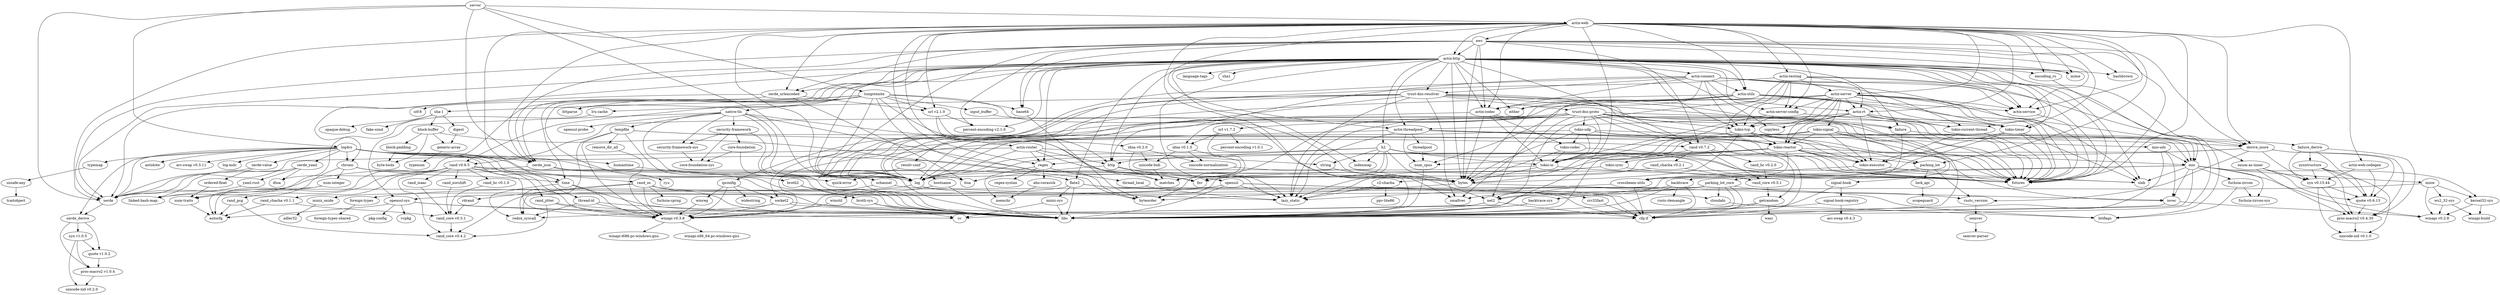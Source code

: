 digraph dependencies {
	N0[label="server"];
	N1[label="bytes"];
	N2[label="futures"];
	N3[label="log"];
	N4[label="tokio-codec"];
	N5[label="tokio-io"];
	N6[label="actix-connect"];
	N7[label="actix-rt"];
	N8[label="actix-service"];
	N9[label="actix-utils"];
	N10[label="derive_more"];
	N11[label="either"];
	N12[label="http"];
	N13[label="tokio-current-thread"];
	N14[label="tokio-tcp"];
	N15[label="trust-dns-resolver"];
	N16[label="actix-http"];
	N17[label="actix-server-config"];
	N18[label="actix-threadpool"];
	N19[label="base64"];
	N20[label="bitflags"];
	N21[label="brotli2"];
	N22[label="chrono"];
	N23[label="copyless"];
	N24[label="encoding_rs"];
	N25[label="failure"];
	N26[label="flate2"];
	N27[label="h2"];
	N28[label="hashbrown"];
	N29[label="httparse"];
	N30[label="indexmap"];
	N31[label="language-tags"];
	N32[label="lazy_static"];
	N33[label="mime"];
	N34[label="percent-encoding v2.1.0"];
	N35[label="rand v0.7.2"];
	N36[label="regex"];
	N37[label="serde"];
	N38[label="serde_json"];
	N39[label="serde_urlencoded"];
	N40[label="sha1"];
	N41[label="slab"];
	N42[label="time"];
	N43[label="tokio-timer"];
	N44[label="actix-router"];
	N45[label="string"];
	N46[label="tokio-executor"];
	N47[label="tokio-reactor"];
	N48[label="actix-server"];
	N49[label="mio"];
	N50[label="net2"];
	N51[label="num_cpus"];
	N52[label="tokio-signal"];
	N53[label="actix-testing"];
	N54[label="parking_lot"];
	N55[label="threadpool"];
	N56[label="actix-web"];
	N57[label="actix-web-codegen"];
	N58[label="awc"];
	N59[label="url v2.1.0"];
	N60[label="quote v0.6.13"];
	N61[label="syn v0.15.44"];
	N62[label="adler32"];
	N63[label="aho-corasick"];
	N64[label="memchr"];
	N65[label="antidote"];
	N66[label="arc-swap v0.3.11"];
	N67[label="arc-swap v0.4.3"];
	N68[label="autocfg"];
	N69[label="backtrace"];
	N70[label="backtrace-sys"];
	N71[label="cfg-if"];
	N72[label="libc"];
	N73[label="rustc-demangle"];
	N74[label="cc"];
	N75[label="byteorder"];
	N76[label="block-buffer"];
	N77[label="block-padding"];
	N78[label="byte-tools"];
	N79[label="generic-array"];
	N80[label="brotli-sys"];
	N81[label="iovec"];
	N82[label="c2-chacha"];
	N83[label="ppv-lite86"];
	N84[label="num-integer"];
	N85[label="num-traits"];
	N86[label="cloudabi"];
	N87[label="core-foundation"];
	N88[label="core-foundation-sys"];
	N89[label="crc32fast"];
	N90[label="crossbeam-utils"];
	N91[label="proc-macro2 v0.4.30"];
	N92[label="rustc_version"];
	N93[label="digest"];
	N94[label="dtoa"];
	N95[label="enum-as-inner"];
	N96[label="failure_derive"];
	N97[label="synstructure"];
	N98[label="fake-simd"];
	N99[label="miniz-sys"];
	N100[label="miniz_oxide"];
	N101[label="fnv"];
	N102[label="foreign-types"];
	N103[label="foreign-types-shared"];
	N104[label="fuchsia-cprng"];
	N105[label="fuchsia-zircon"];
	N106[label="fuchsia-zircon-sys"];
	N107[label="typenum"];
	N108[label="getrandom"];
	N109[label="wasi"];
	N110[label="hostname"];
	N111[label="winutil"];
	N112[label="itoa"];
	N113[label="humantime"];
	N114[label="quick-error"];
	N115[label="idna v0.1.5"];
	N116[label="matches"];
	N117[label="unicode-bidi"];
	N118[label="unicode-normalization"];
	N119[label="idna v0.2.0"];
	N120[label="input_buffer"];
	N121[label="winapi v0.2.8"];
	N122[label="ipconfig"];
	N123[label="socket2"];
	N124[label="widestring"];
	N125[label="winapi v0.3.8"];
	N126[label="winreg"];
	N127[label="kernel32-sys"];
	N128[label="winapi-build"];
	N129[label="linked-hash-map"];
	N130[label="lock_api"];
	N131[label="scopeguard"];
	N132[label="log-mdc"];
	N133[label="log4rs"];
	N134[label="serde-value"];
	N135[label="serde_derive"];
	N136[label="serde_yaml"];
	N137[label="thread-id"];
	N138[label="typemap"];
	N139[label="lru-cache"];
	N140[label="miow"];
	N141[label="mio-uds"];
	N142[label="ws2_32-sys"];
	N143[label="native-tls"];
	N144[label="openssl"];
	N145[label="openssl-probe"];
	N146[label="openssl-sys"];
	N147[label="schannel"];
	N148[label="security-framework"];
	N149[label="security-framework-sys"];
	N150[label="tempfile"];
	N151[label="opaque-debug"];
	N152[label="pkg-config"];
	N153[label="vcpkg"];
	N154[label="ordered-float"];
	N155[label="parking_lot_core"];
	N156[label="redox_syscall"];
	N157[label="smallvec"];
	N158[label="percent-encoding v1.0.1"];
	N159[label="unicode-xid v0.1.0"];
	N160[label="proc-macro2 v1.0.4"];
	N161[label="unicode-xid v0.2.0"];
	N162[label="quote v1.0.2"];
	N163[label="rand v0.6.5"];
	N164[label="rand_chacha v0.1.1"];
	N165[label="rand_core v0.4.2"];
	N166[label="rand_hc v0.1.0"];
	N167[label="rand_isaac"];
	N168[label="rand_jitter"];
	N169[label="rand_os"];
	N170[label="rand_pcg"];
	N171[label="rand_xorshift"];
	N172[label="rand_chacha v0.2.1"];
	N173[label="rand_core v0.5.1"];
	N174[label="rand_hc v0.2.0"];
	N175[label="rand_core v0.3.1"];
	N176[label="rdrand"];
	N177[label="regex-syntax"];
	N178[label="thread_local"];
	N179[label="remove_dir_all"];
	N180[label="resolv-conf"];
	N181[label="semver"];
	N182[label="ryu"];
	N183[label="semver-parser"];
	N184[label="syn v1.0.5"];
	N185[label="yaml-rust"];
	N186[label="actix-codec"];
	N187[label="tungstenite"];
	N188[label="sha-1"];
	N189[label="signal-hook"];
	N190[label="signal-hook-registry"];
	N191[label="tokio-sync"];
	N192[label="tokio-udp"];
	N193[label="traitobject"];
	N194[label="trust-dns-proto"];
	N195[label="url v1.7.2"];
	N196[label="utf-8"];
	N197[label="unsafe-any"];
	N198[label="winapi-i686-pc-windows-gnu"];
	N199[label="winapi-x86_64-pc-windows-gnu"];
	N0 -> N3[label=""];
	N0 -> N37[label=""];
	N0 -> N38[label=""];
	N0 -> N56[label=""];
	N0 -> N133[label=""];
	N0 -> N187[label=""];
	N1 -> N75[label=""];
	N1 -> N81[label=""];
	N3 -> N37[label=""];
	N3 -> N71[label=""];
	N4 -> N1[label=""];
	N4 -> N2[label=""];
	N4 -> N5[label=""];
	N5 -> N1[label=""];
	N5 -> N2[label=""];
	N5 -> N3[label=""];
	N6 -> N2[label=""];
	N6 -> N3[label=""];
	N6 -> N7[label=""];
	N6 -> N8[label=""];
	N6 -> N9[label=""];
	N6 -> N10[label=""];
	N6 -> N11[label=""];
	N6 -> N12[label=""];
	N6 -> N13[label=""];
	N6 -> N14[label=""];
	N6 -> N15[label=""];
	N6 -> N186[label=""];
	N7 -> N2[label=""];
	N7 -> N13[label=""];
	N7 -> N18[label=""];
	N7 -> N23[label=""];
	N7 -> N43[label=""];
	N7 -> N46[label=""];
	N7 -> N47[label=""];
	N8 -> N2[label=""];
	N9 -> N1[label=""];
	N9 -> N2[label=""];
	N9 -> N3[label=""];
	N9 -> N8[label=""];
	N9 -> N11[label=""];
	N9 -> N13[label=""];
	N9 -> N43[label=""];
	N9 -> N186[label=""];
	N10 -> N32[label=""];
	N10 -> N36[label=""];
	N10 -> N60[label=""];
	N10 -> N61[label=""];
	N10 -> N91[label=""];
	N10 -> N92[label=""];
	N12 -> N1[label=""];
	N12 -> N101[label=""];
	N12 -> N112[label=""];
	N13 -> N2[label=""];
	N13 -> N46[label=""];
	N14 -> N1[label=""];
	N14 -> N2[label=""];
	N14 -> N5[label=""];
	N14 -> N47[label=""];
	N14 -> N49[label=""];
	N14 -> N81[label=""];
	N15 -> N2[label=""];
	N15 -> N3[label=""];
	N15 -> N25[label=""];
	N15 -> N32[label=""];
	N15 -> N46[label=""];
	N15 -> N71[label=""];
	N15 -> N122[label=""];
	N15 -> N139[label=""];
	N15 -> N157[label=""];
	N15 -> N180[label=""];
	N15 -> N194[label=""];
	N16 -> N1[label=""];
	N16 -> N2[label=""];
	N16 -> N3[label=""];
	N16 -> N6[label=""];
	N16 -> N8[label=""];
	N16 -> N9[label=""];
	N16 -> N10[label=""];
	N16 -> N11[label=""];
	N16 -> N12[label=""];
	N16 -> N13[label=""];
	N16 -> N14[label=""];
	N16 -> N15[label=""];
	N16 -> N17[label=""];
	N16 -> N18[label=""];
	N16 -> N19[label=""];
	N16 -> N20[label=""];
	N16 -> N21[label=""];
	N16 -> N22[label=""];
	N16 -> N23[label=""];
	N16 -> N24[label=""];
	N16 -> N25[label=""];
	N16 -> N26[label=""];
	N16 -> N27[label=""];
	N16 -> N28[label=""];
	N16 -> N29[label=""];
	N16 -> N30[label=""];
	N16 -> N31[label=""];
	N16 -> N32[label=""];
	N16 -> N33[label=""];
	N16 -> N34[label=""];
	N16 -> N35[label=""];
	N16 -> N36[label=""];
	N16 -> N37[label=""];
	N16 -> N38[label=""];
	N16 -> N39[label=""];
	N16 -> N40[label=""];
	N16 -> N41[label=""];
	N16 -> N42[label=""];
	N16 -> N43[label=""];
	N16 -> N186[label=""];
	N17 -> N2[label=""];
	N17 -> N5[label=""];
	N17 -> N14[label=""];
	N18 -> N2[label=""];
	N18 -> N3[label=""];
	N18 -> N10[label=""];
	N18 -> N32[label=""];
	N18 -> N51[label=""];
	N18 -> N54[label=""];
	N18 -> N55[label=""];
	N19 -> N75[label=""];
	N21 -> N72[label=""];
	N21 -> N80[label=""];
	N22 -> N42[label=""];
	N22 -> N72[label=""];
	N22 -> N84[label=""];
	N22 -> N85[label=""];
	N24 -> N71[label=""];
	N25 -> N69[label=""];
	N25 -> N96[label=""];
	N26 -> N71[label=""];
	N26 -> N72[label=""];
	N26 -> N89[label=""];
	N26 -> N99[label=""];
	N26 -> N100[label=""];
	N27 -> N1[label=""];
	N27 -> N2[label=""];
	N27 -> N3[label=""];
	N27 -> N5[label=""];
	N27 -> N12[label=""];
	N27 -> N30[label=""];
	N27 -> N41[label=""];
	N27 -> N45[label=""];
	N27 -> N75[label=""];
	N27 -> N101[label=""];
	N35 -> N72[label=""];
	N35 -> N108[label=""];
	N35 -> N172[label=""];
	N35 -> N173[label=""];
	N35 -> N174[label=""];
	N36 -> N63[label=""];
	N36 -> N64[label=""];
	N36 -> N177[label=""];
	N36 -> N178[label=""];
	N37 -> N135[label=""];
	N38 -> N37[label=""];
	N38 -> N112[label=""];
	N38 -> N182[label=""];
	N39 -> N37[label=""];
	N39 -> N59[label=""];
	N39 -> N94[label=""];
	N39 -> N112[label=""];
	N42 -> N72[label=""];
	N42 -> N125[label=""];
	N42 -> N156[label=""];
	N43 -> N2[label=""];
	N43 -> N41[label=""];
	N43 -> N46[label=""];
	N43 -> N90[label=""];
	N44 -> N1[label=""];
	N44 -> N3[label=""];
	N44 -> N12[label=""];
	N44 -> N36[label=""];
	N44 -> N37[label=""];
	N44 -> N45[label=""];
	N45 -> N1[label=""];
	N46 -> N2[label=""];
	N46 -> N90[label=""];
	N47 -> N2[label=""];
	N47 -> N3[label=""];
	N47 -> N5[label=""];
	N47 -> N32[label=""];
	N47 -> N41[label=""];
	N47 -> N46[label=""];
	N47 -> N49[label=""];
	N47 -> N51[label=""];
	N47 -> N54[label=""];
	N47 -> N90[label=""];
	N47 -> N191[label=""];
	N48 -> N2[label=""];
	N48 -> N3[label=""];
	N48 -> N5[label=""];
	N48 -> N7[label=""];
	N48 -> N8[label=""];
	N48 -> N14[label=""];
	N48 -> N17[label=""];
	N48 -> N41[label=""];
	N48 -> N43[label=""];
	N48 -> N47[label=""];
	N48 -> N49[label=""];
	N48 -> N50[label=""];
	N48 -> N51[label=""];
	N48 -> N52[label=""];
	N49 -> N3[label=""];
	N49 -> N41[label=""];
	N49 -> N50[label=""];
	N49 -> N72[label=""];
	N49 -> N81[label=""];
	N49 -> N105[label=""];
	N49 -> N106[label=""];
	N49 -> N121[label=""];
	N49 -> N127[label=""];
	N49 -> N140[label=""];
	N50 -> N71[label=""];
	N50 -> N72[label=""];
	N50 -> N125[label=""];
	N51 -> N72[label=""];
	N52 -> N2[label=""];
	N52 -> N5[label=""];
	N52 -> N46[label=""];
	N52 -> N47[label=""];
	N52 -> N49[label=""];
	N52 -> N72[label=""];
	N52 -> N125[label=""];
	N52 -> N141[label=""];
	N52 -> N189[label=""];
	N53 -> N2[label=""];
	N53 -> N3[label=""];
	N53 -> N7[label=""];
	N53 -> N8[label=""];
	N53 -> N14[label=""];
	N53 -> N17[label=""];
	N53 -> N47[label=""];
	N53 -> N48[label=""];
	N53 -> N50[label=""];
	N54 -> N92[label=""];
	N54 -> N130[label=""];
	N54 -> N155[label=""];
	N55 -> N51[label=""];
	N56 -> N1[label=""];
	N56 -> N2[label=""];
	N56 -> N3[label=""];
	N56 -> N7[label=""];
	N56 -> N8[label=""];
	N56 -> N9[label=""];
	N56 -> N10[label=""];
	N56 -> N16[label=""];
	N56 -> N17[label=""];
	N56 -> N18[label=""];
	N56 -> N24[label=""];
	N56 -> N28[label=""];
	N56 -> N33[label=""];
	N56 -> N36[label=""];
	N56 -> N37[label=""];
	N56 -> N38[label=""];
	N56 -> N39[label=""];
	N56 -> N42[label=""];
	N56 -> N44[label=""];
	N56 -> N48[label=""];
	N56 -> N50[label=""];
	N56 -> N53[label=""];
	N56 -> N54[label=""];
	N56 -> N57[label=""];
	N56 -> N58[label=""];
	N56 -> N59[label=""];
	N56 -> N186[label=""];
	N57 -> N60[label=""];
	N57 -> N61[label=""];
	N58 -> N1[label=""];
	N58 -> N2[label=""];
	N58 -> N3[label=""];
	N58 -> N8[label=""];
	N58 -> N10[label=""];
	N58 -> N16[label=""];
	N58 -> N19[label=""];
	N58 -> N33[label=""];
	N58 -> N34[label=""];
	N58 -> N35[label=""];
	N58 -> N37[label=""];
	N58 -> N38[label=""];
	N58 -> N39[label=""];
	N58 -> N43[label=""];
	N58 -> N186[label=""];
	N59 -> N34[label=""];
	N59 -> N116[label=""];
	N59 -> N119[label=""];
	N60 -> N91[label=""];
	N61 -> N60[label=""];
	N61 -> N91[label=""];
	N61 -> N159[label=""];
	N63 -> N64[label=""];
	N69 -> N70[label=""];
	N69 -> N71[label=""];
	N69 -> N72[label=""];
	N69 -> N73[label=""];
	N70 -> N72[label=""];
	N70 -> N74[label=""];
	N76 -> N75[label=""];
	N76 -> N77[label=""];
	N76 -> N78[label=""];
	N76 -> N79[label=""];
	N77 -> N78[label=""];
	N79 -> N107[label=""];
	N80 -> N72[label=""];
	N80 -> N74[label=""];
	N81 -> N72[label=""];
	N81 -> N121[label=""];
	N82 -> N32[label=""];
	N82 -> N83[label=""];
	N84 -> N68[label=""];
	N84 -> N85[label=""];
	N85 -> N68[label=""];
	N86 -> N20[label=""];
	N87 -> N72[label=""];
	N87 -> N88[label=""];
	N89 -> N71[label=""];
	N90 -> N32[label=""];
	N90 -> N71[label=""];
	N91 -> N159[label=""];
	N92 -> N181[label=""];
	N93 -> N79[label=""];
	N95 -> N60[label=""];
	N95 -> N61[label=""];
	N95 -> N91[label=""];
	N96 -> N60[label=""];
	N96 -> N61[label=""];
	N96 -> N91[label=""];
	N96 -> N97[label=""];
	N97 -> N60[label=""];
	N97 -> N61[label=""];
	N97 -> N91[label=""];
	N97 -> N159[label=""];
	N99 -> N72[label=""];
	N99 -> N74[label=""];
	N100 -> N62[label=""];
	N102 -> N103[label=""];
	N105 -> N20[label=""];
	N105 -> N106[label=""];
	N108 -> N71[label=""];
	N108 -> N72[label=""];
	N108 -> N109[label=""];
	N110 -> N72[label=""];
	N110 -> N111[label=""];
	N111 -> N125[label=""];
	N113 -> N114[label=""];
	N115 -> N116[label=""];
	N115 -> N117[label=""];
	N115 -> N118[label=""];
	N117 -> N116[label=""];
	N118 -> N157[label=""];
	N119 -> N116[label=""];
	N119 -> N117[label=""];
	N119 -> N118[label=""];
	N120 -> N1[label=""];
	N122 -> N123[label=""];
	N122 -> N124[label=""];
	N122 -> N125[label=""];
	N122 -> N126[label=""];
	N123 -> N71[label=""];
	N123 -> N72[label=""];
	N123 -> N125[label=""];
	N123 -> N156[label=""];
	N125 -> N198[label=""];
	N125 -> N199[label=""];
	N126 -> N125[label=""];
	N127 -> N121[label=""];
	N127 -> N128[label=""];
	N130 -> N131[label=""];
	N133 -> N3[label=""];
	N133 -> N22[label=""];
	N133 -> N26[label=""];
	N133 -> N37[label=""];
	N133 -> N38[label=""];
	N133 -> N65[label=""];
	N133 -> N66[label=""];
	N133 -> N72[label=""];
	N133 -> N101[label=""];
	N133 -> N113[label=""];
	N133 -> N125[label=""];
	N133 -> N132[label=""];
	N133 -> N134[label=""];
	N133 -> N135[label=""];
	N133 -> N136[label=""];
	N133 -> N137[label=""];
	N133 -> N138[label=""];
	N134 -> N37[label=""];
	N134 -> N154[label=""];
	N135 -> N160[label=""];
	N135 -> N162[label=""];
	N135 -> N184[label=""];
	N136 -> N37[label=""];
	N136 -> N94[label=""];
	N136 -> N129[label=""];
	N136 -> N185[label=""];
	N137 -> N72[label=""];
	N137 -> N125[label=""];
	N137 -> N156[label=""];
	N138 -> N197[label=""];
	N139 -> N129[label=""];
	N140 -> N50[label=""];
	N140 -> N121[label=""];
	N140 -> N127[label=""];
	N140 -> N142[label=""];
	N141 -> N49[label=""];
	N141 -> N72[label=""];
	N141 -> N81[label=""];
	N142 -> N121[label=""];
	N142 -> N128[label=""];
	N143 -> N3[label=""];
	N143 -> N32[label=""];
	N143 -> N72[label=""];
	N143 -> N144[label=""];
	N143 -> N145[label=""];
	N143 -> N146[label=""];
	N143 -> N147[label=""];
	N143 -> N148[label=""];
	N143 -> N149[label=""];
	N143 -> N150[label=""];
	N144 -> N20[label=""];
	N144 -> N32[label=""];
	N144 -> N71[label=""];
	N144 -> N72[label=""];
	N144 -> N102[label=""];
	N144 -> N146[label=""];
	N146 -> N68[label=""];
	N146 -> N72[label=""];
	N146 -> N74[label=""];
	N146 -> N152[label=""];
	N146 -> N153[label=""];
	N147 -> N32[label=""];
	N147 -> N125[label=""];
	N148 -> N72[label=""];
	N148 -> N87[label=""];
	N148 -> N88[label=""];
	N148 -> N149[label=""];
	N149 -> N88[label=""];
	N150 -> N35[label=""];
	N150 -> N71[label=""];
	N150 -> N72[label=""];
	N150 -> N125[label=""];
	N150 -> N156[label=""];
	N150 -> N179[label=""];
	N154 -> N85[label=""];
	N155 -> N71[label=""];
	N155 -> N72[label=""];
	N155 -> N86[label=""];
	N155 -> N92[label=""];
	N155 -> N125[label=""];
	N155 -> N156[label=""];
	N155 -> N157[label=""];
	N160 -> N161[label=""];
	N162 -> N160[label=""];
	N163 -> N68[label=""];
	N163 -> N72[label=""];
	N163 -> N125[label=""];
	N163 -> N164[label=""];
	N163 -> N165[label=""];
	N163 -> N166[label=""];
	N163 -> N167[label=""];
	N163 -> N168[label=""];
	N163 -> N169[label=""];
	N163 -> N170[label=""];
	N163 -> N171[label=""];
	N164 -> N68[label=""];
	N164 -> N175[label=""];
	N166 -> N175[label=""];
	N167 -> N175[label=""];
	N168 -> N72[label=""];
	N168 -> N125[label=""];
	N168 -> N165[label=""];
	N169 -> N72[label=""];
	N169 -> N86[label=""];
	N169 -> N104[label=""];
	N169 -> N125[label=""];
	N169 -> N165[label=""];
	N169 -> N176[label=""];
	N170 -> N68[label=""];
	N170 -> N165[label=""];
	N171 -> N175[label=""];
	N172 -> N82[label=""];
	N172 -> N173[label=""];
	N173 -> N108[label=""];
	N174 -> N173[label=""];
	N175 -> N165[label=""];
	N176 -> N175[label=""];
	N178 -> N32[label=""];
	N179 -> N125[label=""];
	N180 -> N110[label=""];
	N180 -> N114[label=""];
	N181 -> N183[label=""];
	N184 -> N160[label=""];
	N184 -> N161[label=""];
	N184 -> N162[label=""];
	N185 -> N129[label=""];
	N186 -> N1[label=""];
	N186 -> N2[label=""];
	N186 -> N3[label=""];
	N186 -> N4[label=""];
	N186 -> N5[label=""];
	N187 -> N1[label=""];
	N187 -> N3[label=""];
	N187 -> N12[label=""];
	N187 -> N19[label=""];
	N187 -> N29[label=""];
	N187 -> N59[label=""];
	N187 -> N75[label=""];
	N187 -> N120[label=""];
	N187 -> N143[label=""];
	N187 -> N163[label=""];
	N187 -> N188[label=""];
	N187 -> N196[label=""];
	N188 -> N76[label=""];
	N188 -> N93[label=""];
	N188 -> N98[label=""];
	N188 -> N151[label=""];
	N189 -> N72[label=""];
	N189 -> N190[label=""];
	N190 -> N67[label=""];
	N190 -> N72[label=""];
	N191 -> N2[label=""];
	N191 -> N101[label=""];
	N192 -> N1[label=""];
	N192 -> N2[label=""];
	N192 -> N3[label=""];
	N192 -> N4[label=""];
	N192 -> N5[label=""];
	N192 -> N47[label=""];
	N192 -> N49[label=""];
	N194 -> N2[label=""];
	N194 -> N3[label=""];
	N194 -> N5[label=""];
	N194 -> N14[label=""];
	N194 -> N25[label=""];
	N194 -> N32[label=""];
	N194 -> N43[label=""];
	N194 -> N46[label=""];
	N194 -> N47[label=""];
	N194 -> N75[label=""];
	N194 -> N95[label=""];
	N194 -> N115[label=""];
	N194 -> N123[label=""];
	N194 -> N157[label=""];
	N194 -> N163[label=""];
	N194 -> N192[label=""];
	N194 -> N195[label=""];
	N195 -> N115[label=""];
	N195 -> N116[label=""];
	N195 -> N158[label=""];
	N197 -> N193[label=""];
}
